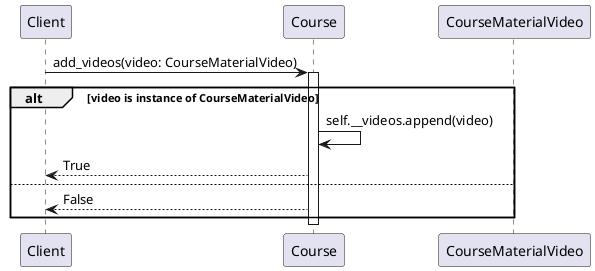 @startuml add_video
participant Client
participant Course
participant CourseMaterialVideo

Client -> Course: add_videos(video: CourseMaterialVideo)
activate Course

alt video is instance of CourseMaterialVideo
    Course -> Course: self.__videos.append(video)
    Course --> Client: True
else
    Course --> Client: False
end

deactivate Course
@enduml
